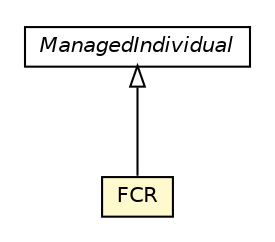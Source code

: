 #!/usr/local/bin/dot
#
# Class diagram 
# Generated by UMLGraph version R5_6-24-gf6e263 (http://www.umlgraph.org/)
#

digraph G {
	edge [fontname="Helvetica",fontsize=10,labelfontname="Helvetica",labelfontsize=10];
	node [fontname="Helvetica",fontsize=10,shape=plaintext];
	nodesep=0.25;
	ranksep=0.5;
	// org.universAAL.ontology.dependability.FCR
	c165955 [label=<<table title="org.universAAL.ontology.dependability.FCR" border="0" cellborder="1" cellspacing="0" cellpadding="2" port="p" bgcolor="lemonChiffon" href="./FCR.html">
		<tr><td><table border="0" cellspacing="0" cellpadding="1">
<tr><td align="center" balign="center"> FCR </td></tr>
		</table></td></tr>
		</table>>, URL="./FCR.html", fontname="Helvetica", fontcolor="black", fontsize=10.0];
	//org.universAAL.ontology.dependability.FCR extends org.universAAL.middleware.owl.ManagedIndividual
	c166253:p -> c165955:p [dir=back,arrowtail=empty];
	// org.universAAL.middleware.owl.ManagedIndividual
	c166253 [label=<<table title="org.universAAL.middleware.owl.ManagedIndividual" border="0" cellborder="1" cellspacing="0" cellpadding="2" port="p" href="http://java.sun.com/j2se/1.4.2/docs/api/org/universAAL/middleware/owl/ManagedIndividual.html">
		<tr><td><table border="0" cellspacing="0" cellpadding="1">
<tr><td align="center" balign="center"><font face="Helvetica-Oblique"> ManagedIndividual </font></td></tr>
		</table></td></tr>
		</table>>, URL="http://java.sun.com/j2se/1.4.2/docs/api/org/universAAL/middleware/owl/ManagedIndividual.html", fontname="Helvetica", fontcolor="black", fontsize=10.0];
}

